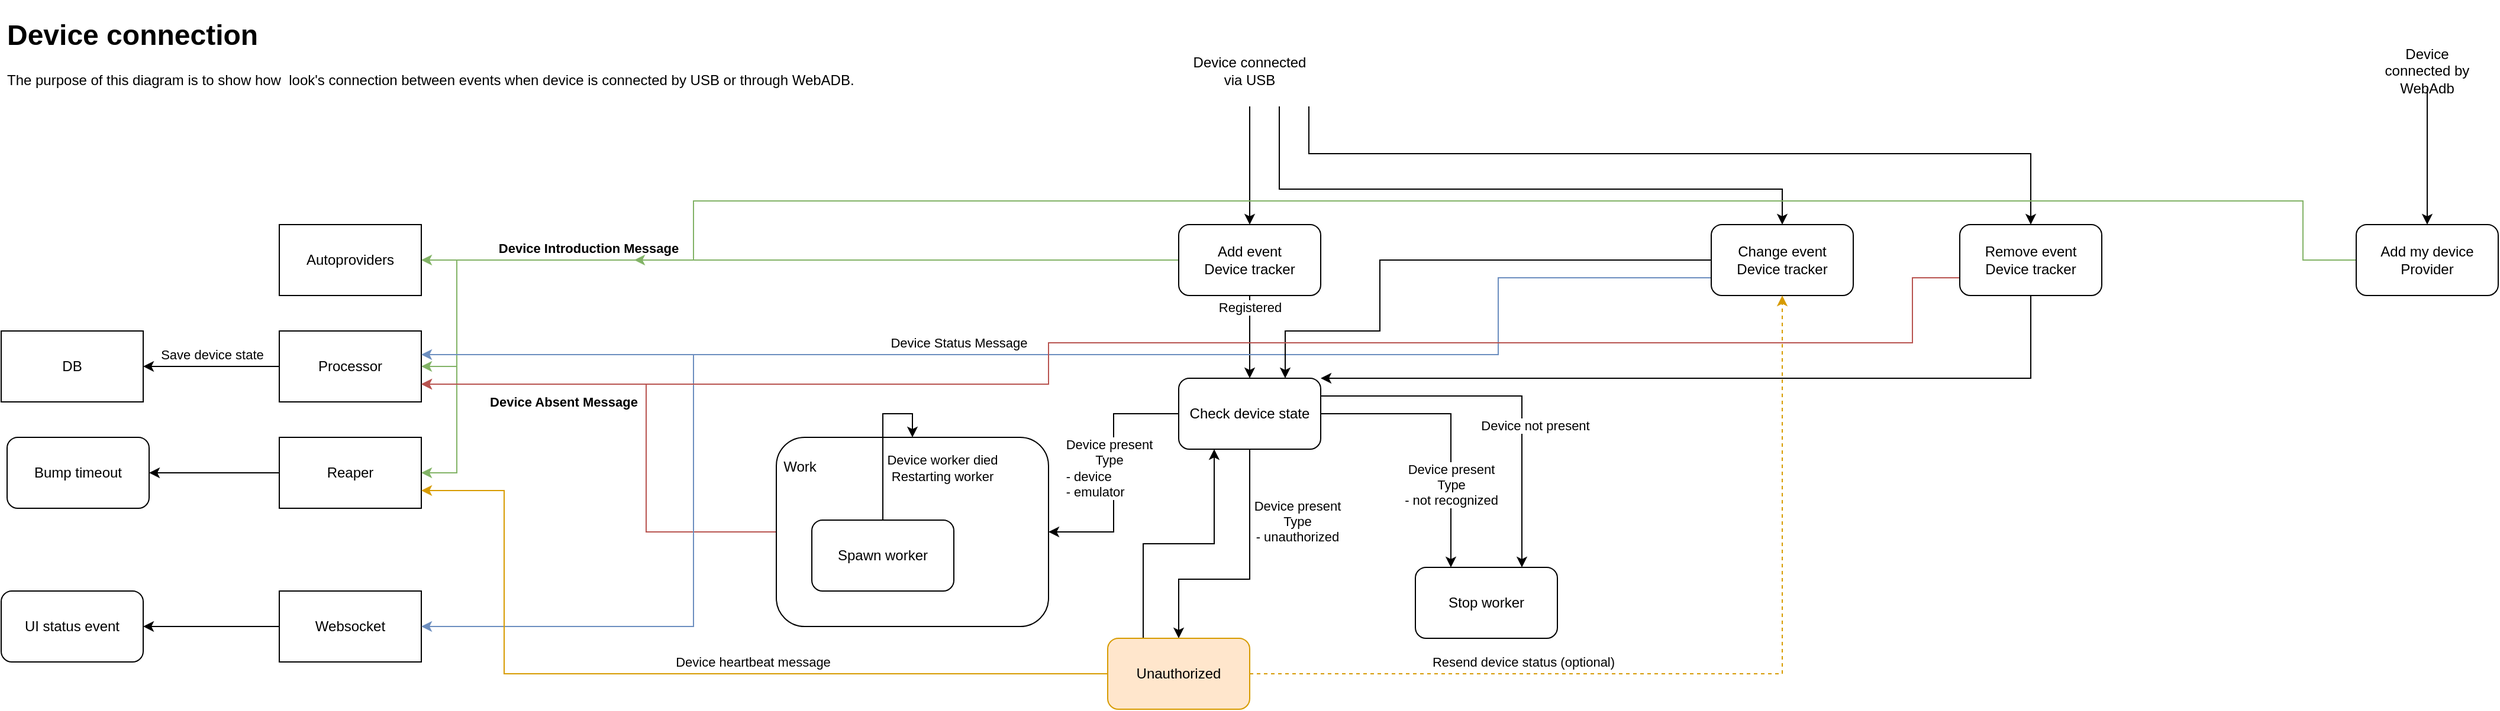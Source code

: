 <mxfile version="21.8.2" type="google">
  <diagram name="Page-1" id="PzdnIJKCWfSIEtAn9jhm">
    <mxGraphModel grid="1" page="1" gridSize="10" guides="1" tooltips="1" connect="1" arrows="1" fold="1" pageScale="1" pageWidth="850" pageHeight="1100" math="0" shadow="0">
      <root>
        <mxCell id="0" />
        <mxCell id="1" parent="0" />
        <mxCell id="vm0U2PbDTdoojhUBeWvB-5" style="edgeStyle=orthogonalEdgeStyle;rounded=0;orthogonalLoop=1;jettySize=auto;html=1;fillColor=#d5e8d4;strokeColor=#82b366;" edge="1" parent="1" source="vm0U2PbDTdoojhUBeWvB-1" target="vm0U2PbDTdoojhUBeWvB-4">
          <mxGeometry relative="1" as="geometry" />
        </mxCell>
        <mxCell id="vm0U2PbDTdoojhUBeWvB-9" style="edgeStyle=orthogonalEdgeStyle;rounded=0;orthogonalLoop=1;jettySize=auto;html=1;entryX=1;entryY=0.5;entryDx=0;entryDy=0;fillColor=#d5e8d4;strokeColor=#82b366;" edge="1" parent="1" source="vm0U2PbDTdoojhUBeWvB-1" target="vm0U2PbDTdoojhUBeWvB-7">
          <mxGeometry relative="1" as="geometry">
            <Array as="points">
              <mxPoint x="-100" y="280" />
              <mxPoint x="-100" y="370" />
            </Array>
          </mxGeometry>
        </mxCell>
        <mxCell id="vm0U2PbDTdoojhUBeWvB-12" style="edgeStyle=orthogonalEdgeStyle;rounded=0;orthogonalLoop=1;jettySize=auto;html=1;entryX=1;entryY=0.5;entryDx=0;entryDy=0;fillColor=#d5e8d4;strokeColor=#82b366;" edge="1" parent="1" source="vm0U2PbDTdoojhUBeWvB-1" target="vm0U2PbDTdoojhUBeWvB-11">
          <mxGeometry relative="1" as="geometry">
            <Array as="points">
              <mxPoint x="-100" y="280" />
              <mxPoint x="-100" y="460" />
            </Array>
          </mxGeometry>
        </mxCell>
        <mxCell id="vm0U2PbDTdoojhUBeWvB-37" value="&lt;b&gt;Device Introduction Message&lt;/b&gt;" style="edgeLabel;html=1;align=center;verticalAlign=middle;resizable=0;points=[];" connectable="0" vertex="1" parent="vm0U2PbDTdoojhUBeWvB-12">
          <mxGeometry x="-0.428" y="-1" relative="1" as="geometry">
            <mxPoint x="-265" y="-9" as="offset" />
          </mxGeometry>
        </mxCell>
        <mxCell id="vm0U2PbDTdoojhUBeWvB-20" style="edgeStyle=orthogonalEdgeStyle;rounded=0;orthogonalLoop=1;jettySize=auto;html=1;entryX=0.5;entryY=0;entryDx=0;entryDy=0;" edge="1" parent="1" source="vm0U2PbDTdoojhUBeWvB-1" target="vm0U2PbDTdoojhUBeWvB-19">
          <mxGeometry relative="1" as="geometry" />
        </mxCell>
        <mxCell id="vm0U2PbDTdoojhUBeWvB-21" value="Registered" style="edgeLabel;html=1;align=center;verticalAlign=middle;resizable=0;points=[];" connectable="0" vertex="1" parent="vm0U2PbDTdoojhUBeWvB-20">
          <mxGeometry x="-0.057" y="-1" relative="1" as="geometry">
            <mxPoint x="1" y="-23" as="offset" />
          </mxGeometry>
        </mxCell>
        <mxCell id="vm0U2PbDTdoojhUBeWvB-1" value="&lt;div&gt;Add event&lt;/div&gt;&lt;div&gt;Device tracker&lt;br&gt;&lt;/div&gt;" style="rounded=1;whiteSpace=wrap;html=1;" vertex="1" parent="1">
          <mxGeometry x="510" y="250" width="120" height="60" as="geometry" />
        </mxCell>
        <mxCell id="vm0U2PbDTdoojhUBeWvB-3" style="edgeStyle=orthogonalEdgeStyle;rounded=0;orthogonalLoop=1;jettySize=auto;html=1;" edge="1" parent="1" source="vm0U2PbDTdoojhUBeWvB-2" target="vm0U2PbDTdoojhUBeWvB-1">
          <mxGeometry relative="1" as="geometry" />
        </mxCell>
        <mxCell id="cOykLxI6Ht16yfQUxC0T-3" style="edgeStyle=orthogonalEdgeStyle;rounded=0;orthogonalLoop=1;jettySize=auto;html=1;entryX=0.5;entryY=0;entryDx=0;entryDy=0;exitX=0.75;exitY=1;exitDx=0;exitDy=0;" edge="1" parent="1" source="vm0U2PbDTdoojhUBeWvB-2" target="cOykLxI6Ht16yfQUxC0T-1">
          <mxGeometry relative="1" as="geometry">
            <Array as="points">
              <mxPoint x="595" y="220" />
              <mxPoint x="1020" y="220" />
            </Array>
          </mxGeometry>
        </mxCell>
        <mxCell id="cOykLxI6Ht16yfQUxC0T-9" style="edgeStyle=orthogonalEdgeStyle;rounded=0;orthogonalLoop=1;jettySize=auto;html=1;exitX=1;exitY=1;exitDx=0;exitDy=0;entryX=0.5;entryY=0;entryDx=0;entryDy=0;" edge="1" parent="1" source="vm0U2PbDTdoojhUBeWvB-2" target="cOykLxI6Ht16yfQUxC0T-8">
          <mxGeometry relative="1" as="geometry">
            <Array as="points">
              <mxPoint x="620" y="190" />
              <mxPoint x="1230" y="190" />
            </Array>
          </mxGeometry>
        </mxCell>
        <mxCell id="vm0U2PbDTdoojhUBeWvB-2" value="Device connected via USB" style="text;html=1;strokeColor=none;fillColor=none;align=center;verticalAlign=middle;whiteSpace=wrap;rounded=0;" vertex="1" parent="1">
          <mxGeometry x="520" y="90" width="100" height="60" as="geometry" />
        </mxCell>
        <mxCell id="vm0U2PbDTdoojhUBeWvB-4" value="Autoproviders" style="rounded=0;whiteSpace=wrap;html=1;" vertex="1" parent="1">
          <mxGeometry x="-250" y="250" width="120" height="60" as="geometry" />
        </mxCell>
        <mxCell id="vm0U2PbDTdoojhUBeWvB-10" style="edgeStyle=orthogonalEdgeStyle;rounded=0;orthogonalLoop=1;jettySize=auto;html=1;entryX=1;entryY=0.5;entryDx=0;entryDy=0;" edge="1" parent="1" source="vm0U2PbDTdoojhUBeWvB-7" target="vm0U2PbDTdoojhUBeWvB-8">
          <mxGeometry relative="1" as="geometry" />
        </mxCell>
        <mxCell id="vm0U2PbDTdoojhUBeWvB-16" value="Save device state" style="edgeLabel;html=1;align=center;verticalAlign=middle;resizable=0;points=[];" connectable="0" vertex="1" parent="vm0U2PbDTdoojhUBeWvB-10">
          <mxGeometry x="-0.009" y="-3" relative="1" as="geometry">
            <mxPoint y="-7" as="offset" />
          </mxGeometry>
        </mxCell>
        <mxCell id="vm0U2PbDTdoojhUBeWvB-7" value="Processor" style="rounded=0;whiteSpace=wrap;html=1;" vertex="1" parent="1">
          <mxGeometry x="-250" y="340" width="120" height="60" as="geometry" />
        </mxCell>
        <mxCell id="vm0U2PbDTdoojhUBeWvB-8" value="DB" style="rounded=0;whiteSpace=wrap;html=1;" vertex="1" parent="1">
          <mxGeometry x="-485" y="340" width="120" height="60" as="geometry" />
        </mxCell>
        <mxCell id="vm0U2PbDTdoojhUBeWvB-18" style="edgeStyle=orthogonalEdgeStyle;rounded=0;orthogonalLoop=1;jettySize=auto;html=1;entryX=1;entryY=0.5;entryDx=0;entryDy=0;" edge="1" parent="1" source="vm0U2PbDTdoojhUBeWvB-11" target="vm0U2PbDTdoojhUBeWvB-17">
          <mxGeometry relative="1" as="geometry" />
        </mxCell>
        <mxCell id="vm0U2PbDTdoojhUBeWvB-11" value="&lt;div&gt;Reaper&lt;/div&gt;" style="rounded=0;whiteSpace=wrap;html=1;" vertex="1" parent="1">
          <mxGeometry x="-250" y="430" width="120" height="60" as="geometry" />
        </mxCell>
        <mxCell id="vm0U2PbDTdoojhUBeWvB-15" style="edgeStyle=orthogonalEdgeStyle;rounded=0;orthogonalLoop=1;jettySize=auto;html=1;entryX=1;entryY=0.5;entryDx=0;entryDy=0;" edge="1" parent="1" source="vm0U2PbDTdoojhUBeWvB-13" target="vm0U2PbDTdoojhUBeWvB-14">
          <mxGeometry relative="1" as="geometry" />
        </mxCell>
        <mxCell id="vm0U2PbDTdoojhUBeWvB-13" value="Websocket" style="rounded=0;whiteSpace=wrap;html=1;" vertex="1" parent="1">
          <mxGeometry x="-250" y="560" width="120" height="60" as="geometry" />
        </mxCell>
        <mxCell id="vm0U2PbDTdoojhUBeWvB-14" value="UI status event" style="rounded=1;whiteSpace=wrap;html=1;" vertex="1" parent="1">
          <mxGeometry x="-485" y="560" width="120" height="60" as="geometry" />
        </mxCell>
        <mxCell id="vm0U2PbDTdoojhUBeWvB-17" value="Bump timeout" style="rounded=1;whiteSpace=wrap;html=1;" vertex="1" parent="1">
          <mxGeometry x="-480" y="430" width="120" height="60" as="geometry" />
        </mxCell>
        <mxCell id="vm0U2PbDTdoojhUBeWvB-23" style="edgeStyle=orthogonalEdgeStyle;rounded=0;orthogonalLoop=1;jettySize=auto;html=1;entryX=1;entryY=0.5;entryDx=0;entryDy=0;" edge="1" parent="1" source="vm0U2PbDTdoojhUBeWvB-19" target="vm0U2PbDTdoojhUBeWvB-22">
          <mxGeometry relative="1" as="geometry" />
        </mxCell>
        <mxCell id="vm0U2PbDTdoojhUBeWvB-24" value="&lt;div&gt;Device present&lt;/div&gt;&lt;div&gt;Type&lt;br&gt;&lt;/div&gt;&lt;div align=&quot;left&quot;&gt;- device&lt;/div&gt;&lt;div align=&quot;left&quot;&gt;- emulator&lt;br&gt;&lt;/div&gt;" style="edgeLabel;html=1;align=center;verticalAlign=middle;resizable=0;points=[];" connectable="0" vertex="1" parent="vm0U2PbDTdoojhUBeWvB-23">
          <mxGeometry x="-0.44" y="2" relative="1" as="geometry">
            <mxPoint x="-6" y="42" as="offset" />
          </mxGeometry>
        </mxCell>
        <mxCell id="vm0U2PbDTdoojhUBeWvB-38" style="edgeStyle=orthogonalEdgeStyle;rounded=0;orthogonalLoop=1;jettySize=auto;html=1;entryX=0.5;entryY=0;entryDx=0;entryDy=0;exitX=0.5;exitY=1;exitDx=0;exitDy=0;" edge="1" parent="1" source="vm0U2PbDTdoojhUBeWvB-19" target="cOykLxI6Ht16yfQUxC0T-23">
          <mxGeometry relative="1" as="geometry">
            <mxPoint x="570" y="600" as="targetPoint" />
            <Array as="points">
              <mxPoint x="570" y="550" />
              <mxPoint x="510" y="550" />
            </Array>
          </mxGeometry>
        </mxCell>
        <mxCell id="vm0U2PbDTdoojhUBeWvB-39" value="&lt;div&gt;Device present&lt;/div&gt;&lt;div&gt;Type&lt;/div&gt;&lt;div&gt;- unauthorized&lt;br&gt;&lt;/div&gt;" style="edgeLabel;html=1;align=center;verticalAlign=middle;resizable=0;points=[];" connectable="0" vertex="1" parent="vm0U2PbDTdoojhUBeWvB-38">
          <mxGeometry x="-0.069" y="-1" relative="1" as="geometry">
            <mxPoint x="41" y="-42" as="offset" />
          </mxGeometry>
        </mxCell>
        <mxCell id="vm0U2PbDTdoojhUBeWvB-41" style="edgeStyle=orthogonalEdgeStyle;rounded=0;orthogonalLoop=1;jettySize=auto;html=1;entryX=0.25;entryY=0;entryDx=0;entryDy=0;" edge="1" parent="1" source="vm0U2PbDTdoojhUBeWvB-19" target="vm0U2PbDTdoojhUBeWvB-40">
          <mxGeometry relative="1" as="geometry">
            <Array as="points">
              <mxPoint x="740" y="410" />
            </Array>
          </mxGeometry>
        </mxCell>
        <mxCell id="vm0U2PbDTdoojhUBeWvB-42" value="&lt;div&gt;Device present&lt;br&gt;&lt;/div&gt;&lt;div&gt;Type&lt;/div&gt;&lt;div&gt;- not recognized&lt;br&gt;&lt;/div&gt;" style="edgeLabel;html=1;align=center;verticalAlign=middle;resizable=0;points=[];" connectable="0" vertex="1" parent="vm0U2PbDTdoojhUBeWvB-41">
          <mxGeometry x="-0.279" y="-3" relative="1" as="geometry">
            <mxPoint x="23" y="57" as="offset" />
          </mxGeometry>
        </mxCell>
        <mxCell id="vm0U2PbDTdoojhUBeWvB-43" style="edgeStyle=orthogonalEdgeStyle;rounded=0;orthogonalLoop=1;jettySize=auto;html=1;exitX=1;exitY=0.25;exitDx=0;exitDy=0;entryX=0.75;entryY=0;entryDx=0;entryDy=0;" edge="1" parent="1" source="vm0U2PbDTdoojhUBeWvB-19" target="vm0U2PbDTdoojhUBeWvB-40">
          <mxGeometry relative="1" as="geometry">
            <Array as="points">
              <mxPoint x="800" y="395" />
            </Array>
          </mxGeometry>
        </mxCell>
        <mxCell id="vm0U2PbDTdoojhUBeWvB-44" value="Device not present" style="edgeLabel;html=1;align=center;verticalAlign=middle;resizable=0;points=[];" connectable="0" vertex="1" parent="vm0U2PbDTdoojhUBeWvB-43">
          <mxGeometry x="-0.503" y="4" relative="1" as="geometry">
            <mxPoint x="102" y="29" as="offset" />
          </mxGeometry>
        </mxCell>
        <mxCell id="vm0U2PbDTdoojhUBeWvB-19" value="Check device state" style="rounded=1;whiteSpace=wrap;html=1;" vertex="1" parent="1">
          <mxGeometry x="510" y="380" width="120" height="60" as="geometry" />
        </mxCell>
        <mxCell id="vm0U2PbDTdoojhUBeWvB-35" style="edgeStyle=orthogonalEdgeStyle;rounded=0;orthogonalLoop=1;jettySize=auto;html=1;entryX=1;entryY=0.75;entryDx=0;entryDy=0;fillColor=#f8cecc;strokeColor=#b85450;exitX=0;exitY=0.5;exitDx=0;exitDy=0;" edge="1" parent="1" source="vm0U2PbDTdoojhUBeWvB-22" target="vm0U2PbDTdoojhUBeWvB-7">
          <mxGeometry relative="1" as="geometry">
            <Array as="points">
              <mxPoint x="60" y="510" />
              <mxPoint x="60" y="385" />
            </Array>
          </mxGeometry>
        </mxCell>
        <mxCell id="vm0U2PbDTdoojhUBeWvB-36" value="&lt;b&gt;Device Absent Message&lt;br&gt;&lt;/b&gt;" style="edgeLabel;html=1;align=center;verticalAlign=middle;resizable=0;points=[];" connectable="0" vertex="1" parent="vm0U2PbDTdoojhUBeWvB-35">
          <mxGeometry x="0.347" y="2" relative="1" as="geometry">
            <mxPoint x="-19" y="13" as="offset" />
          </mxGeometry>
        </mxCell>
        <mxCell id="vm0U2PbDTdoojhUBeWvB-22" value="" style="rounded=1;whiteSpace=wrap;html=1;" vertex="1" parent="1">
          <mxGeometry x="170" y="430" width="230" height="160" as="geometry" />
        </mxCell>
        <mxCell id="vm0U2PbDTdoojhUBeWvB-33" style="edgeStyle=orthogonalEdgeStyle;rounded=0;orthogonalLoop=1;jettySize=auto;html=1;entryX=0.5;entryY=0;entryDx=0;entryDy=0;" edge="1" parent="1" source="vm0U2PbDTdoojhUBeWvB-25" target="vm0U2PbDTdoojhUBeWvB-22">
          <mxGeometry relative="1" as="geometry">
            <Array as="points">
              <mxPoint x="260" y="410" />
              <mxPoint x="285" y="410" />
            </Array>
          </mxGeometry>
        </mxCell>
        <mxCell id="vm0U2PbDTdoojhUBeWvB-34" value="&lt;div&gt;Device worker died&lt;/div&gt;&lt;div&gt;Restarting worker&lt;br&gt;&lt;/div&gt;" style="edgeLabel;html=1;align=center;verticalAlign=middle;resizable=0;points=[];" connectable="0" vertex="1" parent="vm0U2PbDTdoojhUBeWvB-33">
          <mxGeometry x="-0.563" relative="1" as="geometry">
            <mxPoint x="50" y="-15" as="offset" />
          </mxGeometry>
        </mxCell>
        <mxCell id="vm0U2PbDTdoojhUBeWvB-25" value="Spawn worker" style="rounded=1;whiteSpace=wrap;html=1;" vertex="1" parent="1">
          <mxGeometry x="200" y="500" width="120" height="60" as="geometry" />
        </mxCell>
        <mxCell id="vm0U2PbDTdoojhUBeWvB-30" value="Work" style="text;html=1;strokeColor=none;fillColor=none;align=center;verticalAlign=middle;whiteSpace=wrap;rounded=0;" vertex="1" parent="1">
          <mxGeometry x="160" y="440" width="60" height="30" as="geometry" />
        </mxCell>
        <mxCell id="vm0U2PbDTdoojhUBeWvB-40" value="&lt;div&gt;Stop worker&lt;/div&gt;" style="rounded=1;whiteSpace=wrap;html=1;" vertex="1" parent="1">
          <mxGeometry x="710" y="540" width="120" height="60" as="geometry" />
        </mxCell>
        <mxCell id="cOykLxI6Ht16yfQUxC0T-4" style="edgeStyle=orthogonalEdgeStyle;rounded=0;orthogonalLoop=1;jettySize=auto;html=1;exitX=0;exitY=0.75;exitDx=0;exitDy=0;fillColor=#dae8fc;strokeColor=#6c8ebf;" edge="1" parent="1" source="cOykLxI6Ht16yfQUxC0T-1">
          <mxGeometry relative="1" as="geometry">
            <mxPoint x="-130" y="360" as="targetPoint" />
            <Array as="points">
              <mxPoint x="780" y="295" />
              <mxPoint x="780" y="360" />
              <mxPoint x="-130" y="360" />
            </Array>
          </mxGeometry>
        </mxCell>
        <mxCell id="cOykLxI6Ht16yfQUxC0T-5" value="Device Status Message" style="edgeLabel;html=1;align=center;verticalAlign=middle;resizable=0;points=[];" connectable="0" vertex="1" parent="cOykLxI6Ht16yfQUxC0T-4">
          <mxGeometry x="0.27" y="2" relative="1" as="geometry">
            <mxPoint x="32" y="-12" as="offset" />
          </mxGeometry>
        </mxCell>
        <mxCell id="cOykLxI6Ht16yfQUxC0T-6" style="edgeStyle=orthogonalEdgeStyle;rounded=0;orthogonalLoop=1;jettySize=auto;html=1;exitX=0;exitY=0.75;exitDx=0;exitDy=0;entryX=1;entryY=0.5;entryDx=0;entryDy=0;fillColor=#dae8fc;strokeColor=#6c8ebf;" edge="1" parent="1" source="cOykLxI6Ht16yfQUxC0T-1" target="vm0U2PbDTdoojhUBeWvB-13">
          <mxGeometry relative="1" as="geometry">
            <Array as="points">
              <mxPoint x="780" y="295" />
              <mxPoint x="780" y="360" />
              <mxPoint x="100" y="360" />
              <mxPoint x="100" y="590" />
            </Array>
          </mxGeometry>
        </mxCell>
        <mxCell id="cOykLxI6Ht16yfQUxC0T-7" style="edgeStyle=orthogonalEdgeStyle;rounded=0;orthogonalLoop=1;jettySize=auto;html=1;entryX=0.75;entryY=0;entryDx=0;entryDy=0;" edge="1" parent="1" source="cOykLxI6Ht16yfQUxC0T-1" target="vm0U2PbDTdoojhUBeWvB-19">
          <mxGeometry relative="1" as="geometry">
            <Array as="points">
              <mxPoint x="680" y="280" />
              <mxPoint x="680" y="340" />
              <mxPoint x="600" y="340" />
            </Array>
          </mxGeometry>
        </mxCell>
        <mxCell id="cOykLxI6Ht16yfQUxC0T-1" value="&lt;div&gt;Change event&lt;/div&gt;&lt;div&gt;Device tracker&lt;br&gt;&lt;/div&gt;" style="rounded=1;whiteSpace=wrap;html=1;" vertex="1" parent="1">
          <mxGeometry x="960" y="250" width="120" height="60" as="geometry" />
        </mxCell>
        <mxCell id="cOykLxI6Ht16yfQUxC0T-10" style="edgeStyle=orthogonalEdgeStyle;rounded=0;orthogonalLoop=1;jettySize=auto;html=1;exitX=0;exitY=0.75;exitDx=0;exitDy=0;entryX=1;entryY=0.75;entryDx=0;entryDy=0;fillColor=#f8cecc;strokeColor=#b85450;" edge="1" parent="1" source="cOykLxI6Ht16yfQUxC0T-8" target="vm0U2PbDTdoojhUBeWvB-7">
          <mxGeometry relative="1" as="geometry">
            <Array as="points">
              <mxPoint x="1130" y="295" />
              <mxPoint x="1130" y="350" />
              <mxPoint x="400" y="350" />
              <mxPoint x="400" y="385" />
            </Array>
          </mxGeometry>
        </mxCell>
        <mxCell id="cOykLxI6Ht16yfQUxC0T-11" style="edgeStyle=orthogonalEdgeStyle;rounded=0;orthogonalLoop=1;jettySize=auto;html=1;entryX=1;entryY=0;entryDx=0;entryDy=0;" edge="1" parent="1" source="cOykLxI6Ht16yfQUxC0T-8" target="vm0U2PbDTdoojhUBeWvB-19">
          <mxGeometry relative="1" as="geometry">
            <Array as="points">
              <mxPoint x="1230" y="380" />
            </Array>
          </mxGeometry>
        </mxCell>
        <mxCell id="cOykLxI6Ht16yfQUxC0T-8" value="&lt;div&gt;Remove event&lt;/div&gt;Device tracker" style="rounded=1;whiteSpace=wrap;html=1;" vertex="1" parent="1">
          <mxGeometry x="1170" y="250" width="120" height="60" as="geometry" />
        </mxCell>
        <mxCell id="cOykLxI6Ht16yfQUxC0T-12" value="&lt;h1&gt;Device connection&lt;/h1&gt;&lt;p&gt;The purpose of this diagram is to show how&amp;nbsp; look&#39;s connection between events when device is connected by USB or through WebADB.&lt;/p&gt;" style="text;html=1;strokeColor=none;fillColor=none;spacing=5;spacingTop=-20;whiteSpace=wrap;overflow=hidden;rounded=0;" vertex="1" parent="1">
          <mxGeometry x="-485" y="70" width="835" height="70" as="geometry" />
        </mxCell>
        <mxCell id="cOykLxI6Ht16yfQUxC0T-21" style="edgeStyle=orthogonalEdgeStyle;rounded=0;orthogonalLoop=1;jettySize=auto;html=1;entryX=0.5;entryY=0;entryDx=0;entryDy=0;" edge="1" parent="1" source="cOykLxI6Ht16yfQUxC0T-19" target="cOykLxI6Ht16yfQUxC0T-20">
          <mxGeometry relative="1" as="geometry" />
        </mxCell>
        <mxCell id="cOykLxI6Ht16yfQUxC0T-19" value="Device connected by WebAdb" style="text;html=1;strokeColor=none;fillColor=none;align=center;verticalAlign=middle;whiteSpace=wrap;rounded=0;" vertex="1" parent="1">
          <mxGeometry x="1520" y="105" width="90" height="30" as="geometry" />
        </mxCell>
        <mxCell id="cOykLxI6Ht16yfQUxC0T-22" style="edgeStyle=orthogonalEdgeStyle;rounded=0;orthogonalLoop=1;jettySize=auto;html=1;fillColor=#d5e8d4;strokeColor=#82b366;exitX=0;exitY=0.5;exitDx=0;exitDy=0;" edge="1" parent="1" source="cOykLxI6Ht16yfQUxC0T-20">
          <mxGeometry relative="1" as="geometry">
            <mxPoint x="50" y="280" as="targetPoint" />
            <Array as="points">
              <mxPoint x="1460" y="280" />
              <mxPoint x="1460" y="230" />
              <mxPoint x="100" y="230" />
              <mxPoint x="100" y="280" />
            </Array>
          </mxGeometry>
        </mxCell>
        <mxCell id="cOykLxI6Ht16yfQUxC0T-20" value="&lt;div&gt;Add my device&lt;/div&gt;&lt;div&gt;Provider&lt;br&gt;&lt;/div&gt;" style="rounded=1;whiteSpace=wrap;html=1;" vertex="1" parent="1">
          <mxGeometry x="1505" y="250" width="120" height="60" as="geometry" />
        </mxCell>
        <mxCell id="cOykLxI6Ht16yfQUxC0T-24" style="edgeStyle=orthogonalEdgeStyle;rounded=0;orthogonalLoop=1;jettySize=auto;html=1;exitX=0.25;exitY=0;exitDx=0;exitDy=0;entryX=0.25;entryY=1;entryDx=0;entryDy=0;" edge="1" parent="1" source="cOykLxI6Ht16yfQUxC0T-23" target="vm0U2PbDTdoojhUBeWvB-19">
          <mxGeometry relative="1" as="geometry" />
        </mxCell>
        <mxCell id="cOykLxI6Ht16yfQUxC0T-25" style="edgeStyle=orthogonalEdgeStyle;rounded=0;orthogonalLoop=1;jettySize=auto;html=1;exitX=0;exitY=0.5;exitDx=0;exitDy=0;entryX=1;entryY=0.75;entryDx=0;entryDy=0;fillColor=#ffe6cc;strokeColor=#d79b00;" edge="1" parent="1" source="cOykLxI6Ht16yfQUxC0T-23" target="vm0U2PbDTdoojhUBeWvB-11">
          <mxGeometry relative="1" as="geometry">
            <Array as="points">
              <mxPoint x="-60" y="630" />
              <mxPoint x="-60" y="475" />
            </Array>
          </mxGeometry>
        </mxCell>
        <mxCell id="cOykLxI6Ht16yfQUxC0T-26" value="Device heartbeat message" style="edgeLabel;html=1;align=center;verticalAlign=middle;resizable=0;points=[];" connectable="0" vertex="1" parent="cOykLxI6Ht16yfQUxC0T-25">
          <mxGeometry x="-0.17" y="2" relative="1" as="geometry">
            <mxPoint x="5" y="-12" as="offset" />
          </mxGeometry>
        </mxCell>
        <mxCell id="cOykLxI6Ht16yfQUxC0T-29" style="edgeStyle=orthogonalEdgeStyle;rounded=0;orthogonalLoop=1;jettySize=auto;html=1;exitX=1;exitY=0.5;exitDx=0;exitDy=0;entryX=0.5;entryY=1;entryDx=0;entryDy=0;fillColor=#ffe6cc;strokeColor=#d79b00;dashed=1;" edge="1" parent="1" source="cOykLxI6Ht16yfQUxC0T-23" target="cOykLxI6Ht16yfQUxC0T-1">
          <mxGeometry relative="1" as="geometry" />
        </mxCell>
        <mxCell id="cOykLxI6Ht16yfQUxC0T-30" value="Resend device status (optional)" style="edgeLabel;html=1;align=center;verticalAlign=middle;resizable=0;points=[];" connectable="0" vertex="1" parent="cOykLxI6Ht16yfQUxC0T-29">
          <mxGeometry x="-0.4" y="-5" relative="1" as="geometry">
            <mxPoint y="-15" as="offset" />
          </mxGeometry>
        </mxCell>
        <mxCell id="cOykLxI6Ht16yfQUxC0T-23" value="Unauthorized" style="rounded=1;whiteSpace=wrap;html=1;fillColor=#ffe6cc;strokeColor=#d79b00;" vertex="1" parent="1">
          <mxGeometry x="450" y="600" width="120" height="60" as="geometry" />
        </mxCell>
      </root>
    </mxGraphModel>
  </diagram>
</mxfile>
